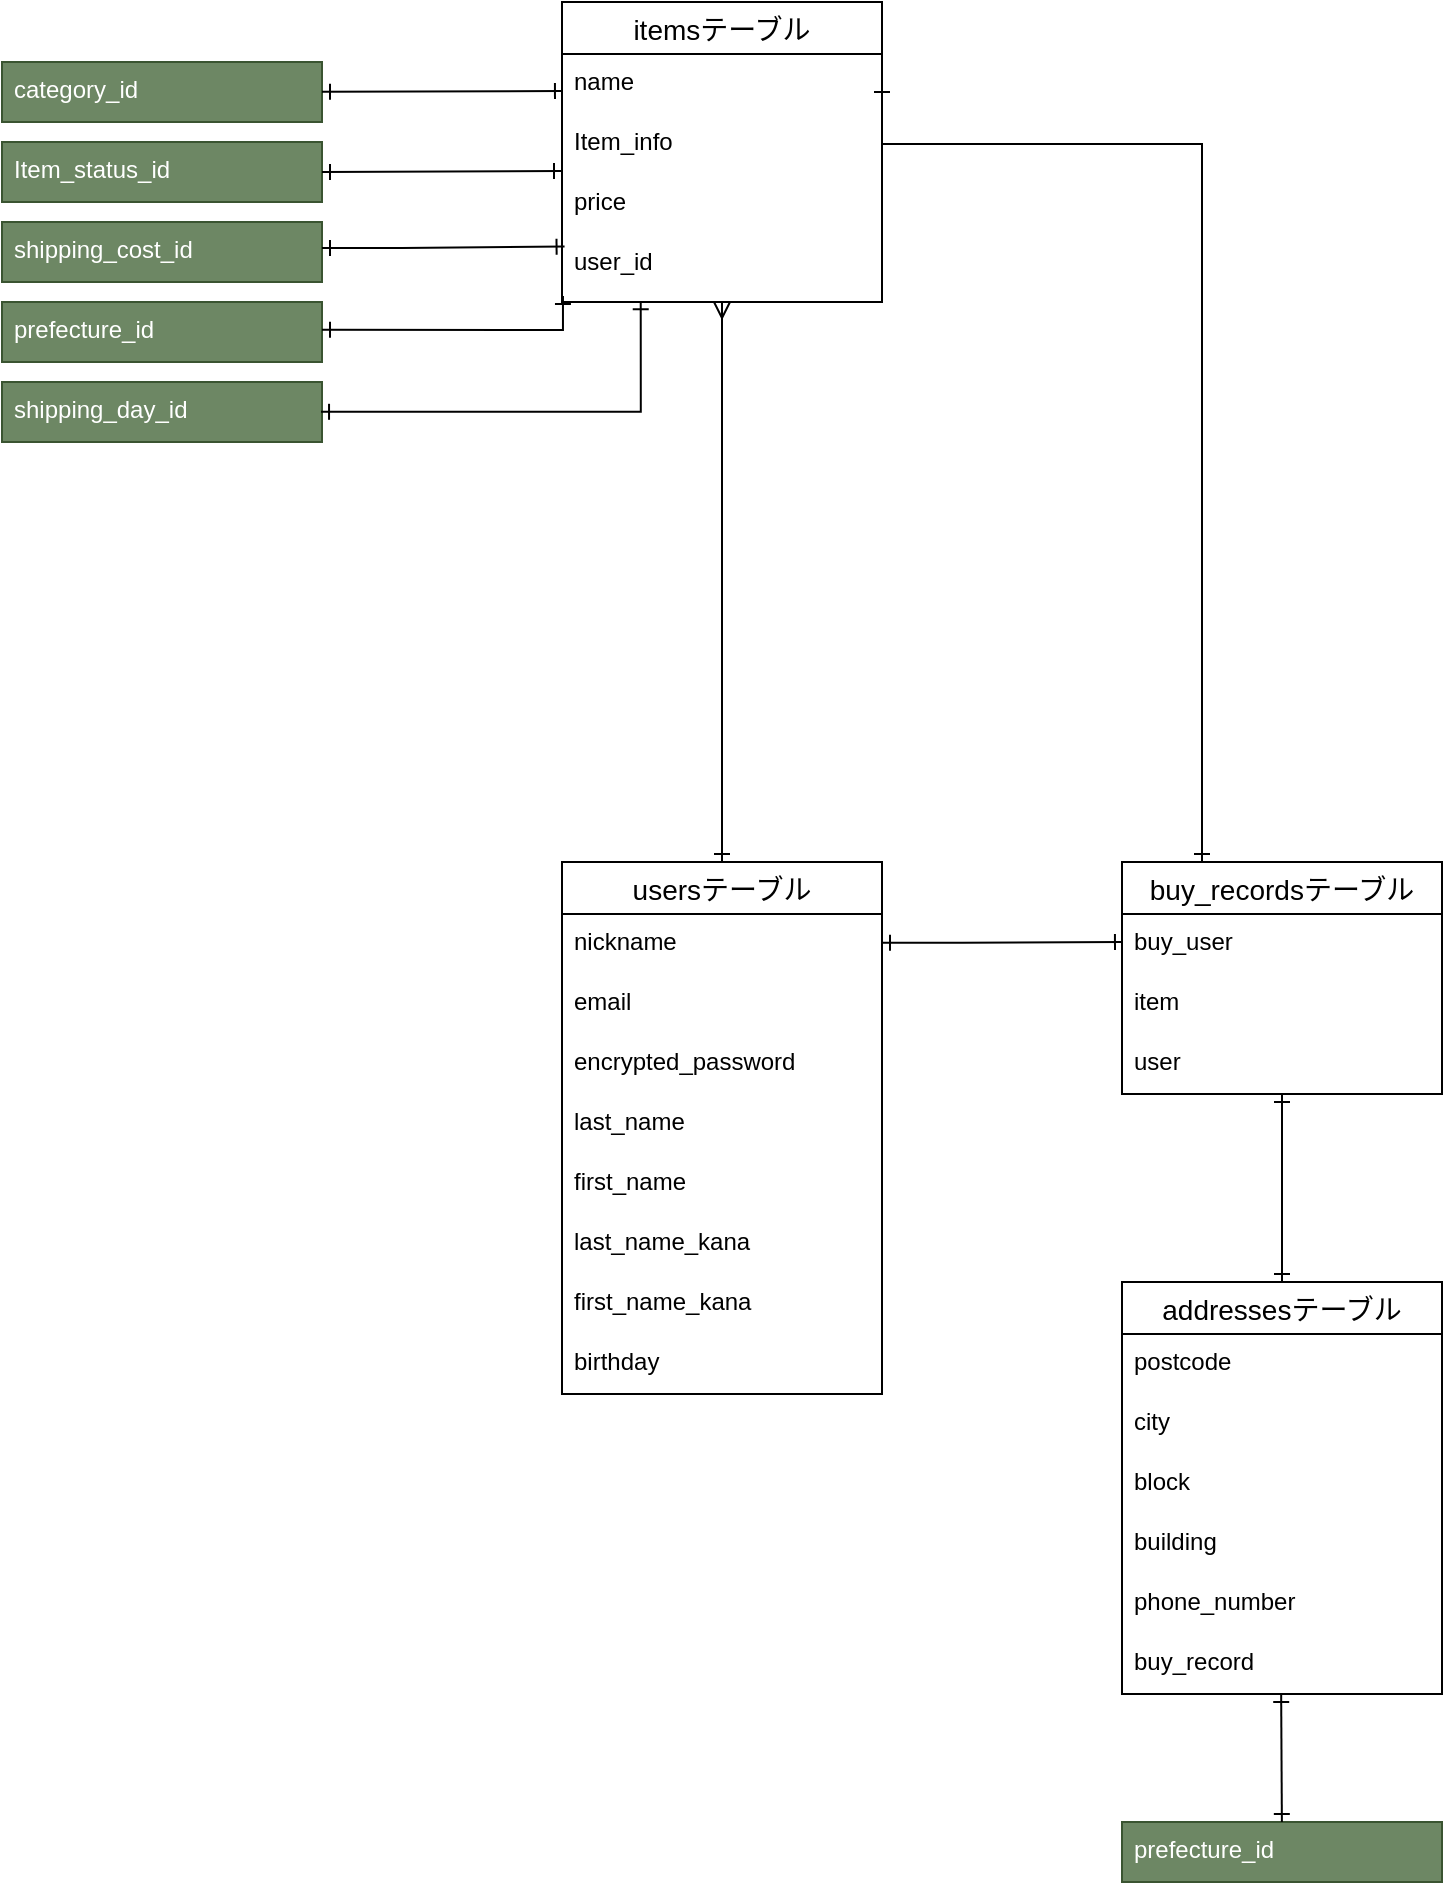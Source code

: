 <mxfile version="13.10.0" type="embed">
    <diagram id="yNnpW6OCKxWWp31W4Ysq" name="ページ1">
        <mxGraphModel dx="481" dy="191" grid="1" gridSize="10" guides="1" tooltips="1" connect="1" arrows="1" fold="1" page="1" pageScale="1" pageWidth="827" pageHeight="1169" math="0" shadow="0">
            <root>
                <mxCell id="0"/>
                <mxCell id="1" parent="0"/>
                <mxCell id="97" style="rounded=0;orthogonalLoop=1;jettySize=auto;html=1;exitX=0.5;exitY=0;exitDx=0;exitDy=0;entryX=0.5;entryY=1;entryDx=0;entryDy=0;entryPerimeter=0;strokeWidth=1;endArrow=ERmany;endFill=0;startArrow=ERone;startFill=0;" parent="1" source="44" target="75" edge="1">
                    <mxGeometry relative="1" as="geometry">
                        <Array as="points">
                            <mxPoint x="400" y="250"/>
                        </Array>
                    </mxGeometry>
                </mxCell>
                <mxCell id="44" value="usersテーブル" style="swimlane;fontStyle=0;childLayout=stackLayout;horizontal=1;startSize=26;horizontalStack=0;resizeParent=1;resizeParentMax=0;resizeLast=0;collapsible=1;marginBottom=0;align=center;fontSize=14;" parent="1" vertex="1">
                    <mxGeometry x="320" y="440" width="160" height="266" as="geometry"/>
                </mxCell>
                <mxCell id="45" value="nickname&#10;" style="text;strokeColor=none;fillColor=none;spacingLeft=4;spacingRight=4;overflow=hidden;rotatable=0;points=[[0,0.5],[1,0.5]];portConstraint=eastwest;fontSize=12;" parent="44" vertex="1">
                    <mxGeometry y="26" width="160" height="30" as="geometry"/>
                </mxCell>
                <mxCell id="46" value="email" style="text;strokeColor=none;fillColor=none;spacingLeft=4;spacingRight=4;overflow=hidden;rotatable=0;points=[[0,0.5],[1,0.5]];portConstraint=eastwest;fontSize=12;" parent="44" vertex="1">
                    <mxGeometry y="56" width="160" height="30" as="geometry"/>
                </mxCell>
                <mxCell id="47" value="encrypted_password" style="text;strokeColor=none;fillColor=none;spacingLeft=4;spacingRight=4;overflow=hidden;rotatable=0;points=[[0,0.5],[1,0.5]];portConstraint=eastwest;fontSize=12;" parent="44" vertex="1">
                    <mxGeometry y="86" width="160" height="30" as="geometry"/>
                </mxCell>
                <mxCell id="62" value="last_name" style="text;strokeColor=none;fillColor=none;spacingLeft=4;spacingRight=4;overflow=hidden;rotatable=0;points=[[0,0.5],[1,0.5]];portConstraint=eastwest;fontSize=12;" parent="44" vertex="1">
                    <mxGeometry y="116" width="160" height="30" as="geometry"/>
                </mxCell>
                <mxCell id="114" value="first_name" style="text;strokeColor=none;fillColor=none;spacingLeft=4;spacingRight=4;overflow=hidden;rotatable=0;points=[[0,0.5],[1,0.5]];portConstraint=eastwest;fontSize=12;" vertex="1" parent="44">
                    <mxGeometry y="146" width="160" height="30" as="geometry"/>
                </mxCell>
                <mxCell id="86" value="last_name_kana" style="text;strokeColor=none;fillColor=none;spacingLeft=4;spacingRight=4;overflow=hidden;rotatable=0;points=[[0,0.5],[1,0.5]];portConstraint=eastwest;fontSize=12;" parent="44" vertex="1">
                    <mxGeometry y="176" width="160" height="30" as="geometry"/>
                </mxCell>
                <mxCell id="115" value="first_name_kana" style="text;strokeColor=none;fillColor=none;spacingLeft=4;spacingRight=4;overflow=hidden;rotatable=0;points=[[0,0.5],[1,0.5]];portConstraint=eastwest;fontSize=12;" vertex="1" parent="44">
                    <mxGeometry y="206" width="160" height="30" as="geometry"/>
                </mxCell>
                <mxCell id="117" value="birthday" style="text;strokeColor=none;fillColor=none;spacingLeft=4;spacingRight=4;overflow=hidden;rotatable=0;points=[[0,0.5],[1,0.5]];portConstraint=eastwest;fontSize=12;" vertex="1" parent="44">
                    <mxGeometry y="236" width="160" height="30" as="geometry"/>
                </mxCell>
                <mxCell id="80" value="addressesテーブル" style="swimlane;fontStyle=0;childLayout=stackLayout;horizontal=1;startSize=26;horizontalStack=0;resizeParent=1;resizeParentMax=0;resizeLast=0;collapsible=1;marginBottom=0;align=center;fontSize=14;" parent="1" vertex="1">
                    <mxGeometry x="600" y="650" width="160" height="206" as="geometry"/>
                </mxCell>
                <mxCell id="81" value="postcode" style="text;strokeColor=none;fillColor=none;spacingLeft=4;spacingRight=4;overflow=hidden;rotatable=0;points=[[0,0.5],[1,0.5]];portConstraint=eastwest;fontSize=12;" parent="80" vertex="1">
                    <mxGeometry y="26" width="160" height="30" as="geometry"/>
                </mxCell>
                <mxCell id="83" value="city&#10;&#10;" style="text;strokeColor=none;fillColor=none;spacingLeft=4;spacingRight=4;overflow=hidden;rotatable=0;points=[[0,0.5],[1,0.5]];portConstraint=eastwest;fontSize=12;" parent="80" vertex="1">
                    <mxGeometry y="56" width="160" height="30" as="geometry"/>
                </mxCell>
                <mxCell id="84" value="block" style="text;strokeColor=none;fillColor=none;spacingLeft=4;spacingRight=4;overflow=hidden;rotatable=0;points=[[0,0.5],[1,0.5]];portConstraint=eastwest;fontSize=12;" parent="80" vertex="1">
                    <mxGeometry y="86" width="160" height="30" as="geometry"/>
                </mxCell>
                <mxCell id="85" value="building" style="text;strokeColor=none;fillColor=none;spacingLeft=4;spacingRight=4;overflow=hidden;rotatable=0;points=[[0,0.5],[1,0.5]];portConstraint=eastwest;fontSize=12;" parent="80" vertex="1">
                    <mxGeometry y="116" width="160" height="30" as="geometry"/>
                </mxCell>
                <mxCell id="88" value="phone_number&#10;" style="text;strokeColor=none;fillColor=none;spacingLeft=4;spacingRight=4;overflow=hidden;rotatable=0;points=[[0,0.5],[1,0.5]];portConstraint=eastwest;fontSize=12;" parent="80" vertex="1">
                    <mxGeometry y="146" width="160" height="30" as="geometry"/>
                </mxCell>
                <mxCell id="100" value="buy_record" style="text;strokeColor=none;fillColor=none;spacingLeft=4;spacingRight=4;overflow=hidden;rotatable=0;points=[[0,0.5],[1,0.5]];portConstraint=eastwest;fontSize=12;" parent="80" vertex="1">
                    <mxGeometry y="176" width="160" height="30" as="geometry"/>
                </mxCell>
                <mxCell id="64" value="buy_recordsテーブル" style="swimlane;fontStyle=0;childLayout=stackLayout;horizontal=1;startSize=26;horizontalStack=0;resizeParent=1;resizeParentMax=0;resizeLast=0;collapsible=1;marginBottom=0;align=center;fontSize=14;" parent="1" vertex="1">
                    <mxGeometry x="600" y="440" width="160" height="116" as="geometry"/>
                </mxCell>
                <mxCell id="65" value="buy_user" style="text;strokeColor=none;fillColor=none;spacingLeft=4;spacingRight=4;overflow=hidden;rotatable=0;points=[[0,0.5],[1,0.5]];portConstraint=eastwest;fontSize=12;" parent="64" vertex="1">
                    <mxGeometry y="26" width="160" height="30" as="geometry"/>
                </mxCell>
                <mxCell id="122" value="item" style="text;strokeColor=none;fillColor=none;spacingLeft=4;spacingRight=4;overflow=hidden;rotatable=0;points=[[0,0.5],[1,0.5]];portConstraint=eastwest;fontSize=12;" vertex="1" parent="64">
                    <mxGeometry y="56" width="160" height="30" as="geometry"/>
                </mxCell>
                <mxCell id="66" value="user" style="text;strokeColor=none;fillColor=none;spacingLeft=4;spacingRight=4;overflow=hidden;rotatable=0;points=[[0,0.5],[1,0.5]];portConstraint=eastwest;fontSize=12;" parent="64" vertex="1">
                    <mxGeometry y="86" width="160" height="30" as="geometry"/>
                </mxCell>
                <mxCell id="68" value="itemsテーブル" style="swimlane;fontStyle=0;childLayout=stackLayout;horizontal=1;startSize=26;horizontalStack=0;resizeParent=1;resizeParentMax=0;resizeLast=0;collapsible=1;marginBottom=0;align=center;fontSize=14;" parent="1" vertex="1">
                    <mxGeometry x="320" y="10" width="160" height="150" as="geometry"/>
                </mxCell>
                <mxCell id="70" value="name" style="text;strokeColor=none;fillColor=none;spacingLeft=4;spacingRight=4;overflow=hidden;rotatable=0;points=[[0,0.5],[1,0.5]];portConstraint=eastwest;fontSize=12;" parent="68" vertex="1">
                    <mxGeometry y="26" width="160" height="30" as="geometry"/>
                </mxCell>
                <mxCell id="71" value="Item_info" style="text;strokeColor=none;fillColor=none;spacingLeft=4;spacingRight=4;overflow=hidden;rotatable=0;points=[[0,0.5],[1,0.5]];portConstraint=eastwest;fontSize=12;" parent="68" vertex="1">
                    <mxGeometry y="56" width="160" height="30" as="geometry"/>
                </mxCell>
                <mxCell id="74" value="price" style="text;strokeColor=none;fillColor=none;spacingLeft=4;spacingRight=4;overflow=hidden;rotatable=0;points=[[0,0.5],[1,0.5]];portConstraint=eastwest;fontSize=12;" parent="68" vertex="1">
                    <mxGeometry y="86" width="160" height="30" as="geometry"/>
                </mxCell>
                <mxCell id="75" value="user_id" style="text;strokeColor=none;fillColor=none;spacingLeft=4;spacingRight=4;overflow=hidden;rotatable=0;points=[[0,0.5],[1,0.5]];portConstraint=eastwest;fontSize=12;" parent="68" vertex="1">
                    <mxGeometry y="116" width="160" height="34" as="geometry"/>
                </mxCell>
                <mxCell id="103" style="edgeStyle=orthogonalEdgeStyle;rounded=0;orthogonalLoop=1;jettySize=auto;html=1;exitX=1;exitY=0.5;exitDx=0;exitDy=0;startArrow=ERone;startFill=0;endArrow=ERone;endFill=0;strokeWidth=1;entryX=0.25;entryY=0;entryDx=0;entryDy=0;" parent="1" source="70" target="64" edge="1">
                    <mxGeometry relative="1" as="geometry">
                        <mxPoint x="790" y="81" as="targetPoint"/>
                        <Array as="points">
                            <mxPoint x="640" y="81"/>
                        </Array>
                    </mxGeometry>
                </mxCell>
                <mxCell id="89" value="category_id" style="text;strokeColor=#3A5431;fillColor=#6d8764;spacingLeft=4;spacingRight=4;overflow=hidden;rotatable=0;points=[[0,0.5],[1,0.5]];portConstraint=eastwest;fontSize=12;fontColor=#ffffff;" parent="1" vertex="1">
                    <mxGeometry x="40" y="40" width="160" height="30" as="geometry"/>
                </mxCell>
                <mxCell id="90" value="Item_status_id" style="text;strokeColor=#3A5431;fillColor=#6d8764;spacingLeft=4;spacingRight=4;overflow=hidden;rotatable=0;points=[[0,0.5],[1,0.5]];portConstraint=eastwest;fontSize=12;fontColor=#ffffff;" parent="1" vertex="1">
                    <mxGeometry x="40" y="80" width="160" height="30" as="geometry"/>
                </mxCell>
                <mxCell id="91" value="shipping_cost_id" style="text;strokeColor=#3A5431;fillColor=#6d8764;spacingLeft=4;spacingRight=4;overflow=hidden;rotatable=0;points=[[0,0.5],[1,0.5]];portConstraint=eastwest;fontSize=12;fontColor=#ffffff;" parent="1" vertex="1">
                    <mxGeometry x="40" y="120" width="160" height="30" as="geometry"/>
                </mxCell>
                <mxCell id="92" value="prefecture_id" style="text;strokeColor=#3A5431;fillColor=#6d8764;spacingLeft=4;spacingRight=4;overflow=hidden;rotatable=0;points=[[0,0.5],[1,0.5]];portConstraint=eastwest;fontSize=12;fontColor=#ffffff;" parent="1" vertex="1">
                    <mxGeometry x="40" y="160" width="160" height="30" as="geometry"/>
                </mxCell>
                <mxCell id="93" value="shipping_day_id" style="text;strokeColor=#3A5431;fillColor=#6d8764;spacingLeft=4;spacingRight=4;overflow=hidden;rotatable=0;points=[[0,0.5],[1,0.5]];portConstraint=eastwest;fontSize=12;fontColor=#ffffff;" parent="1" vertex="1">
                    <mxGeometry x="40" y="200" width="160" height="30" as="geometry"/>
                </mxCell>
                <mxCell id="82" value="prefecture_id" style="text;fillColor=#6d8764;spacingLeft=4;spacingRight=4;overflow=hidden;rotatable=0;points=[[0,0.5],[1,0.5]];portConstraint=eastwest;fontSize=12;strokeColor=#3A5431;fontColor=#ffffff;" parent="1" vertex="1">
                    <mxGeometry x="600" y="920" width="160" height="30" as="geometry"/>
                </mxCell>
                <mxCell id="106" style="rounded=0;orthogonalLoop=1;jettySize=auto;html=1;strokeWidth=1;endArrow=ERone;endFill=0;startArrow=ERone;startFill=0;entryX=0.008;entryY=0.185;entryDx=0;entryDy=0;entryPerimeter=0;" parent="1" target="75" edge="1">
                    <mxGeometry relative="1" as="geometry">
                        <Array as="points">
                            <mxPoint x="240" y="133"/>
                        </Array>
                        <mxPoint x="200" y="133" as="sourcePoint"/>
                        <mxPoint x="250" y="138" as="targetPoint"/>
                    </mxGeometry>
                </mxCell>
                <mxCell id="107" style="rounded=0;orthogonalLoop=1;jettySize=auto;html=1;strokeWidth=1;endArrow=ERone;endFill=0;startArrow=ERone;startFill=0;entryX=0.003;entryY=0.912;entryDx=0;entryDy=0;entryPerimeter=0;" parent="1" edge="1" target="75">
                    <mxGeometry relative="1" as="geometry">
                        <Array as="points">
                            <mxPoint x="320.48" y="174"/>
                        </Array>
                        <mxPoint x="200" y="173.9" as="sourcePoint"/>
                        <mxPoint x="317.48" y="160" as="targetPoint"/>
                    </mxGeometry>
                </mxCell>
                <mxCell id="108" style="rounded=0;orthogonalLoop=1;jettySize=auto;html=1;strokeWidth=1;endArrow=ERone;endFill=0;startArrow=ERone;startFill=0;entryX=0.003;entryY=0.22;entryDx=0;entryDy=0;entryPerimeter=0;" parent="1" edge="1">
                    <mxGeometry relative="1" as="geometry">
                        <Array as="points"/>
                        <mxPoint x="200" y="95" as="sourcePoint"/>
                        <mxPoint x="320" y="94.5" as="targetPoint"/>
                    </mxGeometry>
                </mxCell>
                <mxCell id="109" style="rounded=0;orthogonalLoop=1;jettySize=auto;html=1;strokeWidth=1;endArrow=ERone;endFill=0;startArrow=ERone;startFill=0;entryX=0.003;entryY=0.22;entryDx=0;entryDy=0;entryPerimeter=0;" parent="1" edge="1">
                    <mxGeometry relative="1" as="geometry">
                        <Array as="points"/>
                        <mxPoint x="200" y="54.9" as="sourcePoint"/>
                        <mxPoint x="320.48" y="54.5" as="targetPoint"/>
                    </mxGeometry>
                </mxCell>
                <mxCell id="110" style="rounded=0;orthogonalLoop=1;jettySize=auto;html=1;strokeWidth=1;endArrow=ERone;endFill=0;startArrow=ERone;startFill=0;edgeStyle=orthogonalEdgeStyle;entryX=0.246;entryY=0.988;entryDx=0;entryDy=0;entryPerimeter=0;" parent="1" target="75" edge="1">
                    <mxGeometry relative="1" as="geometry">
                        <Array as="points">
                            <mxPoint x="359" y="215"/>
                        </Array>
                        <mxPoint x="199.52" y="214.9" as="sourcePoint"/>
                        <mxPoint x="360" y="200" as="targetPoint"/>
                    </mxGeometry>
                </mxCell>
                <mxCell id="112" style="rounded=0;orthogonalLoop=1;jettySize=auto;html=1;strokeWidth=1;endArrow=ERone;endFill=0;startArrow=ERone;startFill=0;" parent="1" edge="1">
                    <mxGeometry relative="1" as="geometry">
                        <Array as="points"/>
                        <mxPoint x="679.94" y="920" as="sourcePoint"/>
                        <mxPoint x="679.58" y="856" as="targetPoint"/>
                    </mxGeometry>
                </mxCell>
                <mxCell id="120" style="rounded=0;orthogonalLoop=1;jettySize=auto;html=1;strokeWidth=1;endArrow=ERone;endFill=0;startArrow=ERone;startFill=0;" edge="1" parent="1" target="66">
                    <mxGeometry relative="1" as="geometry">
                        <Array as="points"/>
                        <mxPoint x="680" y="650" as="sourcePoint"/>
                        <mxPoint x="680" y="590" as="targetPoint"/>
                    </mxGeometry>
                </mxCell>
                <mxCell id="123" style="rounded=0;orthogonalLoop=1;jettySize=auto;html=1;strokeWidth=1;endArrow=ERone;endFill=0;startArrow=ERone;startFill=0;entryX=0.003;entryY=0.22;entryDx=0;entryDy=0;entryPerimeter=0;" edge="1" parent="1">
                    <mxGeometry relative="1" as="geometry">
                        <Array as="points">
                            <mxPoint x="520" y="480.4"/>
                        </Array>
                        <mxPoint x="480" y="480.4" as="sourcePoint"/>
                        <mxPoint x="600.48" y="480.0" as="targetPoint"/>
                    </mxGeometry>
                </mxCell>
            </root>
        </mxGraphModel>
    </diagram>
</mxfile>